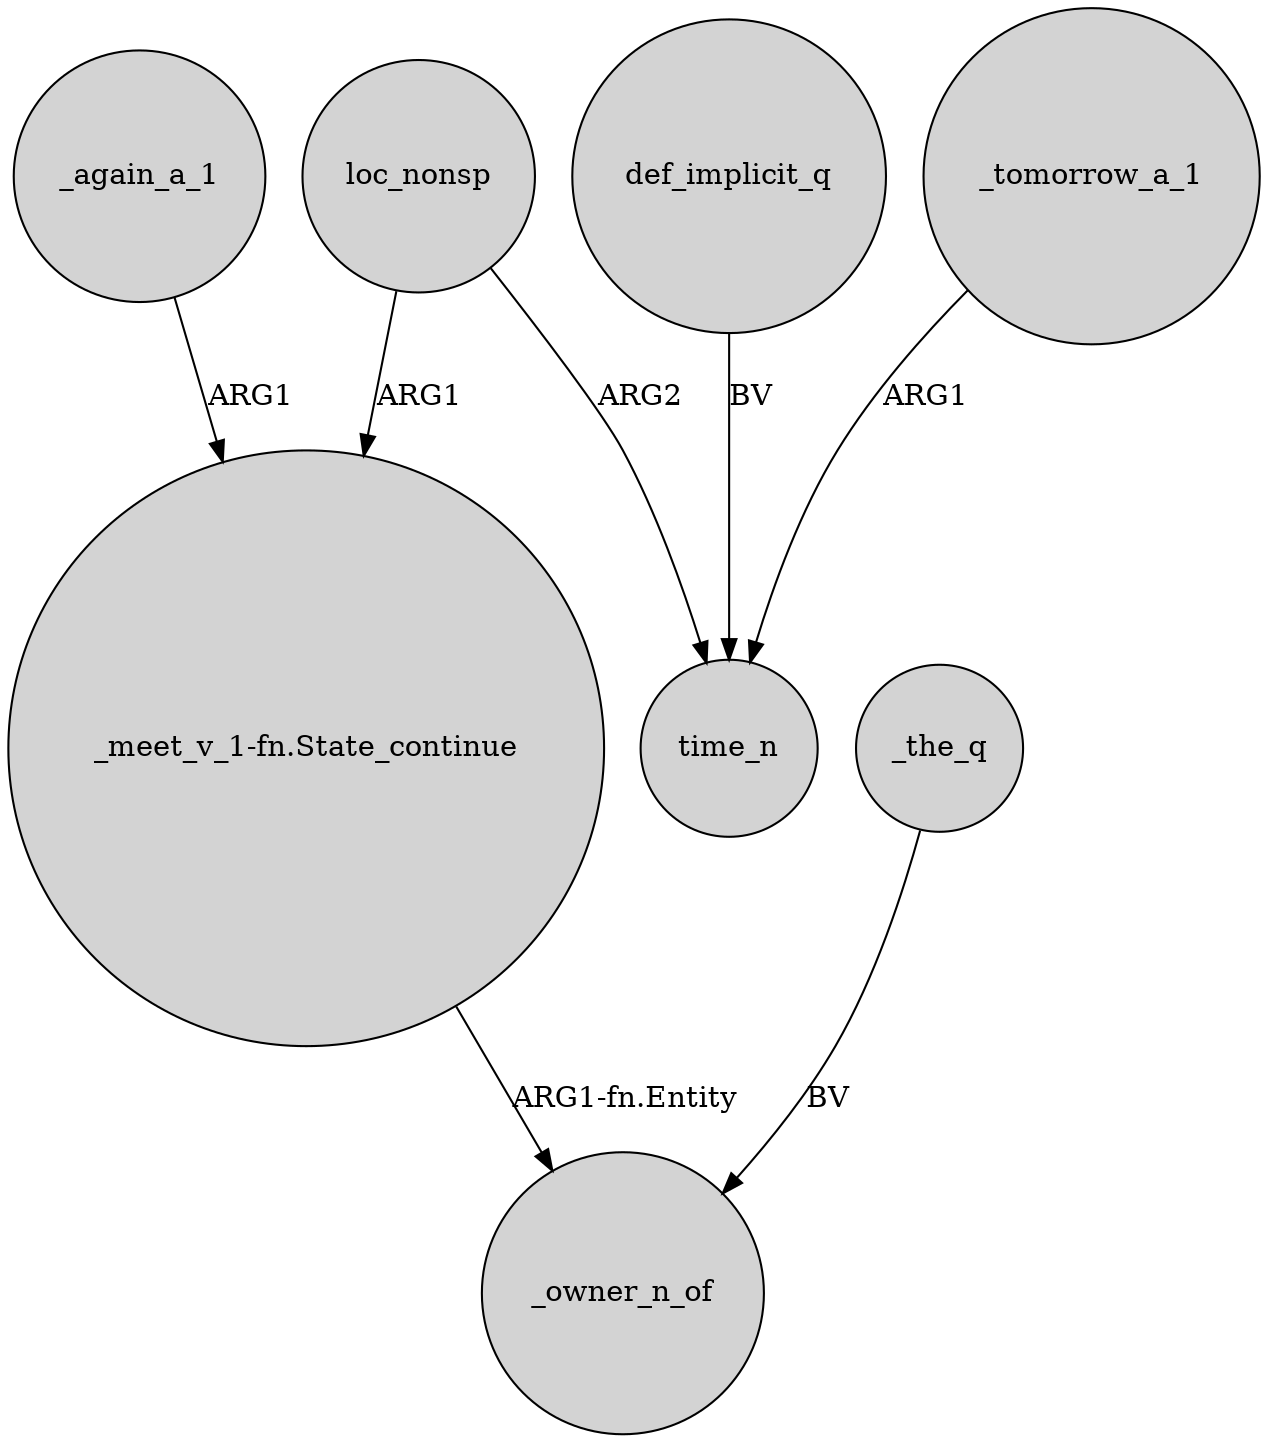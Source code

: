 digraph {
	node [shape=circle style=filled]
	_tomorrow_a_1 -> time_n [label=ARG1]
	"_meet_v_1-fn.State_continue" -> _owner_n_of [label="ARG1-fn.Entity"]
	loc_nonsp -> time_n [label=ARG2]
	_again_a_1 -> "_meet_v_1-fn.State_continue" [label=ARG1]
	_the_q -> _owner_n_of [label=BV]
	loc_nonsp -> "_meet_v_1-fn.State_continue" [label=ARG1]
	def_implicit_q -> time_n [label=BV]
}
